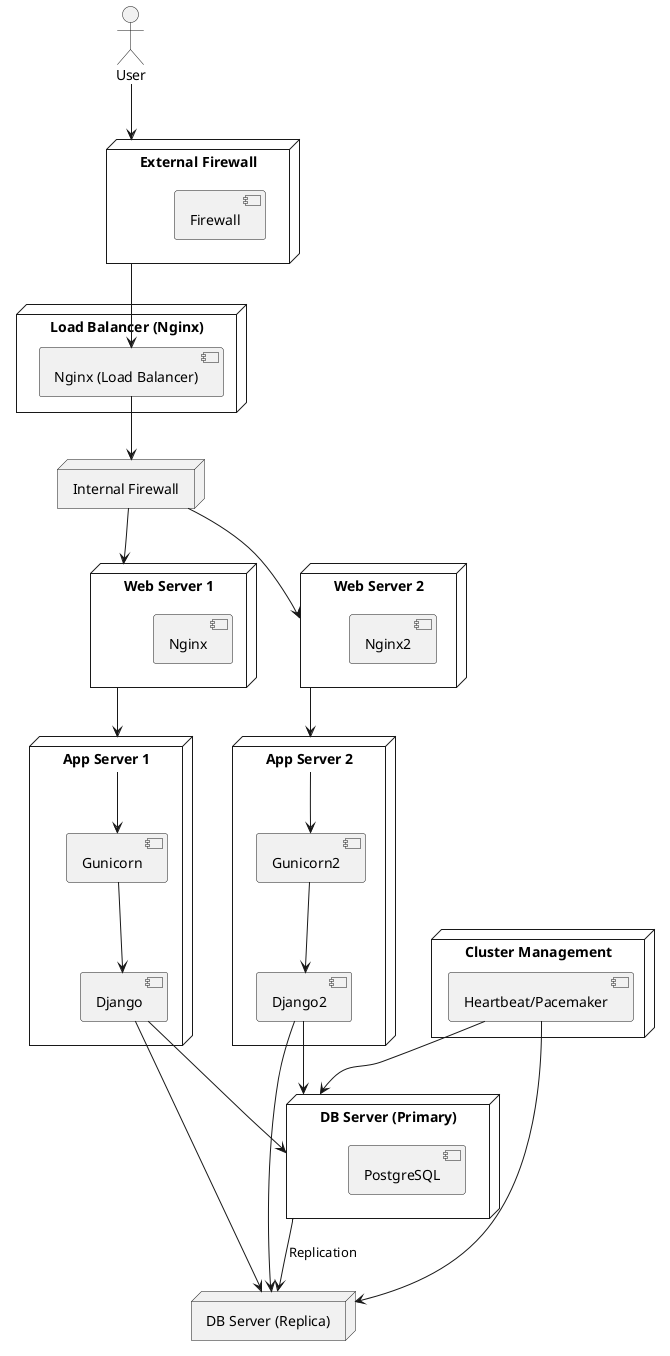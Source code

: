 @startuml
actor User

node "External Firewall" {
  [Firewall]
}

node "Load Balancer (Nginx)" {
  [Nginx (Load Balancer)]
}

node "Internal Firewall" {
  [Firewall]
}

node "Web Server 1" {
  [Nginx]
}

node "Web Server 2" {
  [Nginx2]
}

node "App Server 1" {
  [Gunicorn]
  [Django]
}

node "App Server 2" {
  [Gunicorn2]
  [Django2]
}

node "DB Server (Primary)" {
  [PostgreSQL]
}

node "DB Server (Replica)" {
  [PostgreSQL]
}

node "Cluster Management" {
  [Heartbeat/Pacemaker]
}

User --> [External Firewall]
[External Firewall] --> [Nginx (Load Balancer)]
[Nginx (Load Balancer)] --> [Internal Firewall]
[Internal Firewall] --> [Web Server 1]
[Internal Firewall] --> [Web Server 2]

[Web Server 1] --> [App Server 1]
[Web Server 2] --> [App Server 2]

[App Server 1] --> [Gunicorn]
[App Server 2] --> [Gunicorn2]

[Gunicorn] --> [Django]
[Gunicorn2] --> [Django2]

[Django] --> [DB Server (Primary)]
[Django2] --> [DB Server (Primary)]
[Django] --> [DB Server (Replica)]
[Django2] --> [DB Server (Replica)]

[DB Server (Primary)] --> [DB Server (Replica)] : Replication

[Heartbeat/Pacemaker] --> [DB Server (Primary)]
[Heartbeat/Pacemaker] --> [DB Server (Replica)]
@enduml
